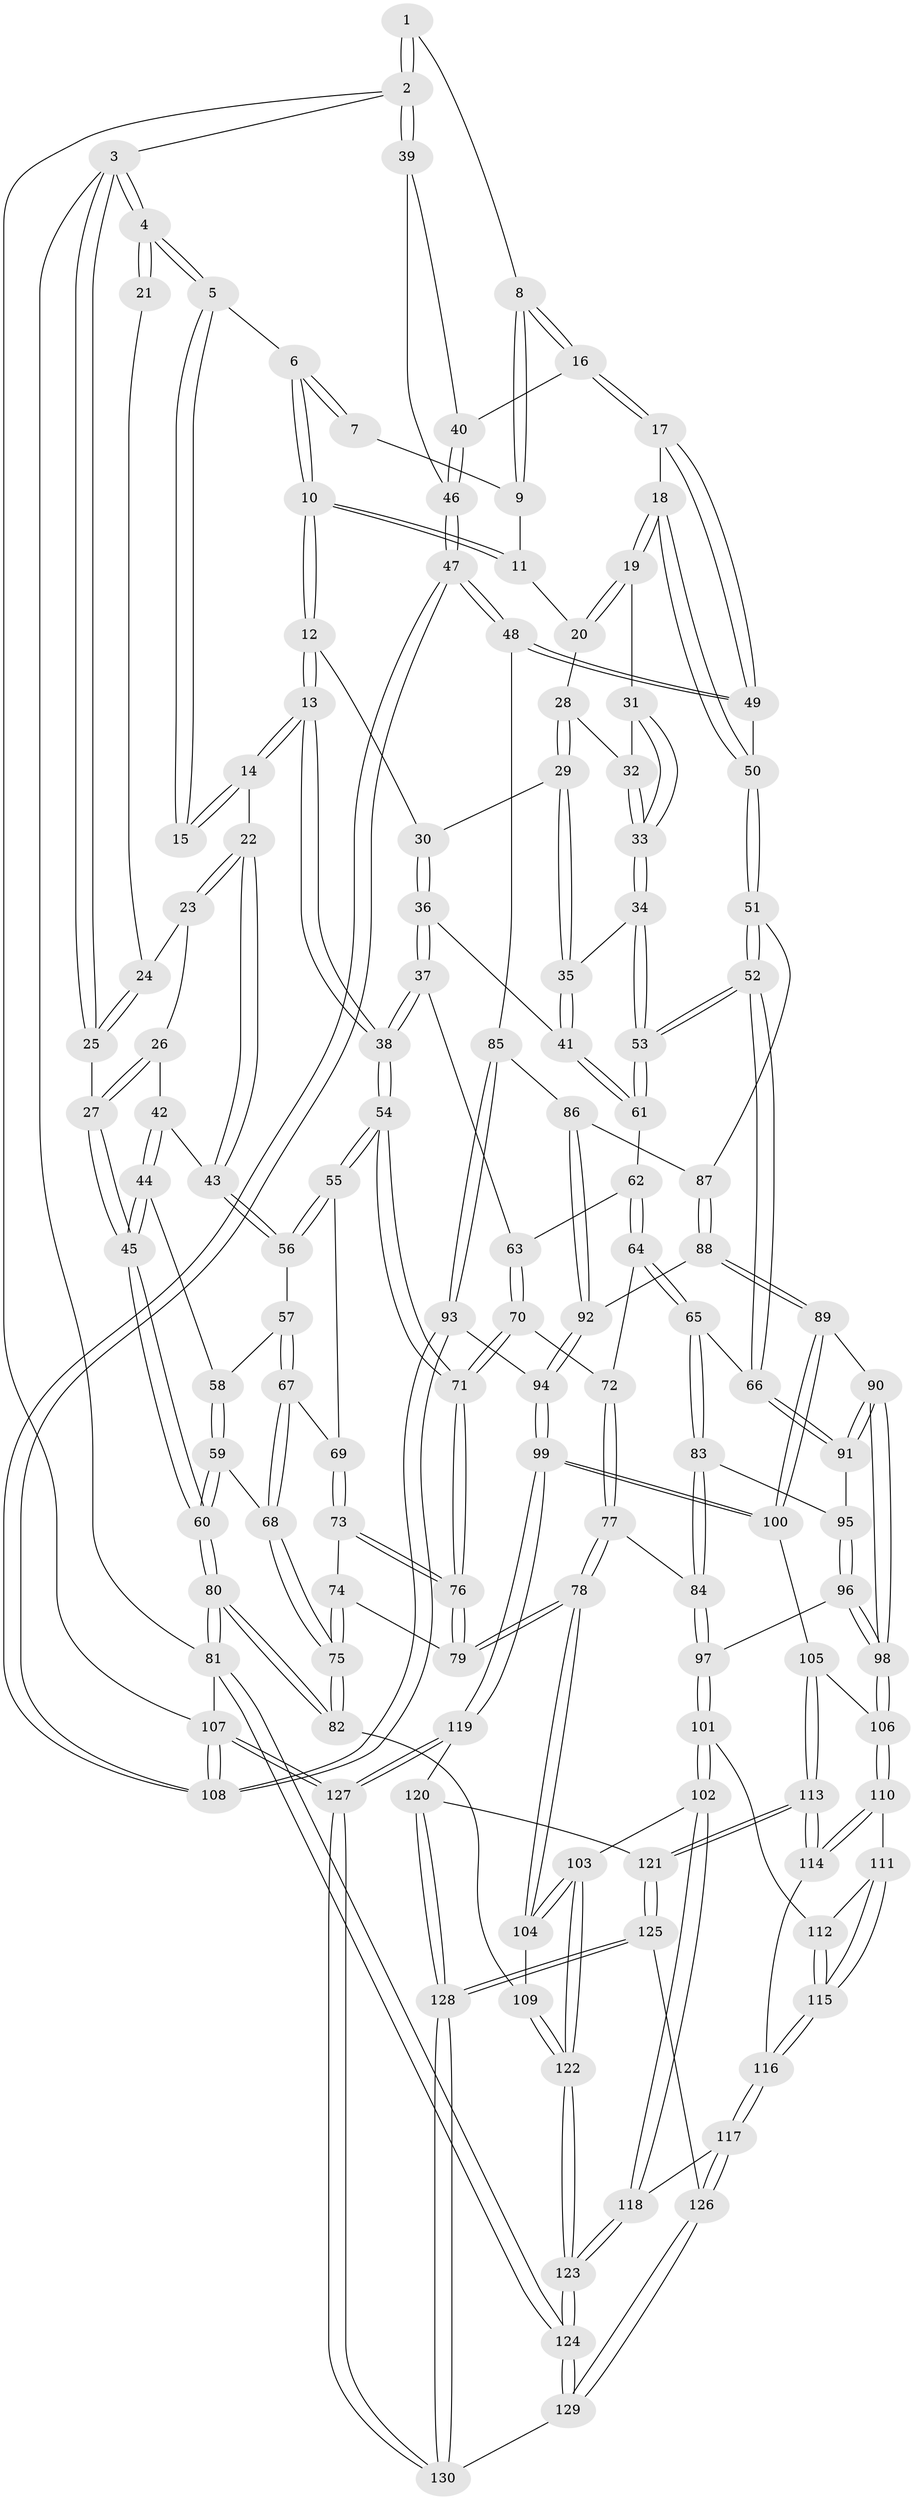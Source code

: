 // coarse degree distribution, {2: 0.01282051282051282, 4: 0.19230769230769232, 3: 0.16666666666666666, 5: 0.46153846153846156, 8: 0.02564102564102564, 6: 0.1282051282051282, 7: 0.01282051282051282}
// Generated by graph-tools (version 1.1) at 2025/05/03/04/25 22:05:10]
// undirected, 130 vertices, 322 edges
graph export_dot {
graph [start="1"]
  node [color=gray90,style=filled];
  1 [pos="+1+0"];
  2 [pos="+1+0"];
  3 [pos="+0+0"];
  4 [pos="+0+0"];
  5 [pos="+0.20920280374989916+0"];
  6 [pos="+0.3811768300682486+0"];
  7 [pos="+0.7546594159570755+0"];
  8 [pos="+0.839297088402858+0.1660745646521576"];
  9 [pos="+0.7094770344098691+0.025984679698760123"];
  10 [pos="+0.46189521858973936+0.09846639549637948"];
  11 [pos="+0.6722212738220785+0.07228044272379473"];
  12 [pos="+0.46170737838969306+0.10272736467483674"];
  13 [pos="+0.33609689942925264+0.24699694670051373"];
  14 [pos="+0.19759633760822767+0.18997600001716997"];
  15 [pos="+0.16450650622619753+0.0804393298393728"];
  16 [pos="+0.8416822968898114+0.18716645979914012"];
  17 [pos="+0.8416430343816356+0.18722144910034963"];
  18 [pos="+0.8204081077657311+0.20576507862309862"];
  19 [pos="+0.7705391351183132+0.2104647083659509"];
  20 [pos="+0.6857927770272364+0.17655749140004537"];
  21 [pos="+0.06310496491838505+0.12690542159192328"];
  22 [pos="+0.1625613078428342+0.2273882935537378"];
  23 [pos="+0.0471207118541828+0.19983334440680833"];
  24 [pos="+0.005364827127131004+0.16239618874412576"];
  25 [pos="+0+0.1888183273358798"];
  26 [pos="+0.051482889566226986+0.26783771989419963"];
  27 [pos="+0+0.2219656694384693"];
  28 [pos="+0.643672104806314+0.1940160390391166"];
  29 [pos="+0.5801534262641443+0.2080874987369737"];
  30 [pos="+0.4760892728496949+0.11882965371244197"];
  31 [pos="+0.7135794728057787+0.2777646471514131"];
  32 [pos="+0.6613102002248797+0.2393113442118242"];
  33 [pos="+0.6841767632399599+0.3147991641768183"];
  34 [pos="+0.6704724375361334+0.3391373490807918"];
  35 [pos="+0.5833832377400454+0.254781416315686"];
  36 [pos="+0.4992534906750964+0.3465287383907942"];
  37 [pos="+0.41334527845861474+0.35923189925264487"];
  38 [pos="+0.35158295983864246+0.3519603897313656"];
  39 [pos="+1+0"];
  40 [pos="+0.9050944430424067+0.18426462087131792"];
  41 [pos="+0.51054676026718+0.34776008018013616"];
  42 [pos="+0.05346663858356962+0.2690635554106627"];
  43 [pos="+0.13941082347605294+0.2702592474489216"];
  44 [pos="+0.0321417444262399+0.34806241911591046"];
  45 [pos="+0+0.37493141445761796"];
  46 [pos="+1+0.41080985778763257"];
  47 [pos="+1+0.46116523671082577"];
  48 [pos="+1+0.45811196037451724"];
  49 [pos="+1+0.4190015473263195"];
  50 [pos="+0.8221860086579256+0.38555106032583"];
  51 [pos="+0.7255674518783148+0.45053317322896663"];
  52 [pos="+0.692813586424965+0.4488978170007336"];
  53 [pos="+0.6807878083266408+0.4271739859364835"];
  54 [pos="+0.31923973226294394+0.4032660246890404"];
  55 [pos="+0.30443249443624687+0.4040390196573308"];
  56 [pos="+0.13906329906449402+0.34698265594887123"];
  57 [pos="+0.11666998220978196+0.3686482522733323"];
  58 [pos="+0.0634492779875656+0.3588781312016918"];
  59 [pos="+0.011496104331306399+0.4565914617113692"];
  60 [pos="+0+0.39793969887711744"];
  61 [pos="+0.5117437758361556+0.3488996003951018"];
  62 [pos="+0.5190245182216374+0.41824680202446707"];
  63 [pos="+0.47571488467209994+0.44783925077736814"];
  64 [pos="+0.552474984259032+0.5006938310343652"];
  65 [pos="+0.5660525749065811+0.5074314810428074"];
  66 [pos="+0.6320606572814483+0.5152506524876314"];
  67 [pos="+0.1069167287344239+0.4446032898893848"];
  68 [pos="+0.07748615536187588+0.48073964417340664"];
  69 [pos="+0.1965805302503762+0.4666653584784621"];
  70 [pos="+0.4876952535383594+0.4802315599933872"];
  71 [pos="+0.33383789093035865+0.46971248118131953"];
  72 [pos="+0.49978190230658964+0.4917184540841912"];
  73 [pos="+0.18627417708116809+0.5250468891452194"];
  74 [pos="+0.1080360783970822+0.5894414020520246"];
  75 [pos="+0.09457918792146323+0.5960810038183604"];
  76 [pos="+0.33845222834011657+0.5676498091615154"];
  77 [pos="+0.38610203099881485+0.5856719306789492"];
  78 [pos="+0.34692037296545414+0.5895066752612788"];
  79 [pos="+0.3408111146382859+0.5765802190129606"];
  80 [pos="+0+0.6823260904772683"];
  81 [pos="+0+1"];
  82 [pos="+0.059640558736209354+0.6762324791947657"];
  83 [pos="+0.4743831046710577+0.5933765357851255"];
  84 [pos="+0.45014074243611873+0.5975404336948779"];
  85 [pos="+0.9111214692014311+0.5470406611895182"];
  86 [pos="+0.8625341214795713+0.5540355686751675"];
  87 [pos="+0.7503436340650123+0.4801084399791707"];
  88 [pos="+0.7708298275051975+0.6217742115548717"];
  89 [pos="+0.7523862247745845+0.6429318451106953"];
  90 [pos="+0.6417270043383069+0.6015395978005954"];
  91 [pos="+0.6305799650952623+0.5578825356738683"];
  92 [pos="+0.8356298339805116+0.6171164868232042"];
  93 [pos="+0.8930349786413306+0.7505651098436513"];
  94 [pos="+0.8914872784589166+0.7509747994372304"];
  95 [pos="+0.5294746579567688+0.6198751117308441"];
  96 [pos="+0.5284159349596423+0.6757032214106575"];
  97 [pos="+0.5080897595328447+0.6922529881249153"];
  98 [pos="+0.6279527226935225+0.6718943186109371"];
  99 [pos="+0.8085713487587136+0.8081439497010459"];
  100 [pos="+0.7655965669765366+0.7441986593998994"];
  101 [pos="+0.49911153548317067+0.7099180142687097"];
  102 [pos="+0.383701922919142+0.7617268350566232"];
  103 [pos="+0.36197720625095375+0.7487565249782702"];
  104 [pos="+0.33911299853774046+0.6263862596336196"];
  105 [pos="+0.6409087752433602+0.6846600918466518"];
  106 [pos="+0.6287634821804462+0.6746571049946749"];
  107 [pos="+1+1"];
  108 [pos="+1+0.7127036908796126"];
  109 [pos="+0.07827915359946525+0.6925532990451889"];
  110 [pos="+0.5977483867260723+0.7323013001207934"];
  111 [pos="+0.5955344897175385+0.7330957325986797"];
  112 [pos="+0.5163122798611439+0.7240320881283718"];
  113 [pos="+0.6653976771325638+0.8186973766862821"];
  114 [pos="+0.6208485357630286+0.7905067767642078"];
  115 [pos="+0.5465126181088559+0.7836088565709832"];
  116 [pos="+0.5454580578194896+0.8058404680600738"];
  117 [pos="+0.49275594355277264+0.8882208154918372"];
  118 [pos="+0.4370997738424473+0.8491450763978846"];
  119 [pos="+0.7910270371408452+0.8488552615022281"];
  120 [pos="+0.7131119177607772+0.8653092599370684"];
  121 [pos="+0.711417802213539+0.8649319320078228"];
  122 [pos="+0.17297881339496188+0.8520140023874431"];
  123 [pos="+0.14085042119602875+1"];
  124 [pos="+0.08905793625914232+1"];
  125 [pos="+0.5349502302493964+0.9040776075370994"];
  126 [pos="+0.5005367659314128+0.9010050913995092"];
  127 [pos="+1+1"];
  128 [pos="+0.6495296540228849+1"];
  129 [pos="+0.4216883669416157+1"];
  130 [pos="+0.6539334375537822+1"];
  1 -- 2;
  1 -- 2;
  1 -- 8;
  2 -- 3;
  2 -- 39;
  2 -- 39;
  2 -- 107;
  3 -- 4;
  3 -- 4;
  3 -- 25;
  3 -- 25;
  3 -- 81;
  4 -- 5;
  4 -- 5;
  4 -- 21;
  4 -- 21;
  5 -- 6;
  5 -- 15;
  5 -- 15;
  6 -- 7;
  6 -- 7;
  6 -- 10;
  6 -- 10;
  7 -- 9;
  8 -- 9;
  8 -- 9;
  8 -- 16;
  8 -- 16;
  9 -- 11;
  10 -- 11;
  10 -- 11;
  10 -- 12;
  10 -- 12;
  11 -- 20;
  12 -- 13;
  12 -- 13;
  12 -- 30;
  13 -- 14;
  13 -- 14;
  13 -- 38;
  13 -- 38;
  14 -- 15;
  14 -- 15;
  14 -- 22;
  16 -- 17;
  16 -- 17;
  16 -- 40;
  17 -- 18;
  17 -- 49;
  17 -- 49;
  18 -- 19;
  18 -- 19;
  18 -- 50;
  18 -- 50;
  19 -- 20;
  19 -- 20;
  19 -- 31;
  20 -- 28;
  21 -- 24;
  22 -- 23;
  22 -- 23;
  22 -- 43;
  22 -- 43;
  23 -- 24;
  23 -- 26;
  24 -- 25;
  24 -- 25;
  25 -- 27;
  26 -- 27;
  26 -- 27;
  26 -- 42;
  27 -- 45;
  27 -- 45;
  28 -- 29;
  28 -- 29;
  28 -- 32;
  29 -- 30;
  29 -- 35;
  29 -- 35;
  30 -- 36;
  30 -- 36;
  31 -- 32;
  31 -- 33;
  31 -- 33;
  32 -- 33;
  32 -- 33;
  33 -- 34;
  33 -- 34;
  34 -- 35;
  34 -- 53;
  34 -- 53;
  35 -- 41;
  35 -- 41;
  36 -- 37;
  36 -- 37;
  36 -- 41;
  37 -- 38;
  37 -- 38;
  37 -- 63;
  38 -- 54;
  38 -- 54;
  39 -- 40;
  39 -- 46;
  40 -- 46;
  40 -- 46;
  41 -- 61;
  41 -- 61;
  42 -- 43;
  42 -- 44;
  42 -- 44;
  43 -- 56;
  43 -- 56;
  44 -- 45;
  44 -- 45;
  44 -- 58;
  45 -- 60;
  45 -- 60;
  46 -- 47;
  46 -- 47;
  47 -- 48;
  47 -- 48;
  47 -- 108;
  47 -- 108;
  48 -- 49;
  48 -- 49;
  48 -- 85;
  49 -- 50;
  50 -- 51;
  50 -- 51;
  51 -- 52;
  51 -- 52;
  51 -- 87;
  52 -- 53;
  52 -- 53;
  52 -- 66;
  52 -- 66;
  53 -- 61;
  53 -- 61;
  54 -- 55;
  54 -- 55;
  54 -- 71;
  54 -- 71;
  55 -- 56;
  55 -- 56;
  55 -- 69;
  56 -- 57;
  57 -- 58;
  57 -- 67;
  57 -- 67;
  58 -- 59;
  58 -- 59;
  59 -- 60;
  59 -- 60;
  59 -- 68;
  60 -- 80;
  60 -- 80;
  61 -- 62;
  62 -- 63;
  62 -- 64;
  62 -- 64;
  63 -- 70;
  63 -- 70;
  64 -- 65;
  64 -- 65;
  64 -- 72;
  65 -- 66;
  65 -- 83;
  65 -- 83;
  66 -- 91;
  66 -- 91;
  67 -- 68;
  67 -- 68;
  67 -- 69;
  68 -- 75;
  68 -- 75;
  69 -- 73;
  69 -- 73;
  70 -- 71;
  70 -- 71;
  70 -- 72;
  71 -- 76;
  71 -- 76;
  72 -- 77;
  72 -- 77;
  73 -- 74;
  73 -- 76;
  73 -- 76;
  74 -- 75;
  74 -- 75;
  74 -- 79;
  75 -- 82;
  75 -- 82;
  76 -- 79;
  76 -- 79;
  77 -- 78;
  77 -- 78;
  77 -- 84;
  78 -- 79;
  78 -- 79;
  78 -- 104;
  78 -- 104;
  80 -- 81;
  80 -- 81;
  80 -- 82;
  80 -- 82;
  81 -- 124;
  81 -- 124;
  81 -- 107;
  82 -- 109;
  83 -- 84;
  83 -- 84;
  83 -- 95;
  84 -- 97;
  84 -- 97;
  85 -- 86;
  85 -- 93;
  85 -- 93;
  86 -- 87;
  86 -- 92;
  86 -- 92;
  87 -- 88;
  87 -- 88;
  88 -- 89;
  88 -- 89;
  88 -- 92;
  89 -- 90;
  89 -- 100;
  89 -- 100;
  90 -- 91;
  90 -- 91;
  90 -- 98;
  90 -- 98;
  91 -- 95;
  92 -- 94;
  92 -- 94;
  93 -- 94;
  93 -- 108;
  93 -- 108;
  94 -- 99;
  94 -- 99;
  95 -- 96;
  95 -- 96;
  96 -- 97;
  96 -- 98;
  96 -- 98;
  97 -- 101;
  97 -- 101;
  98 -- 106;
  98 -- 106;
  99 -- 100;
  99 -- 100;
  99 -- 119;
  99 -- 119;
  100 -- 105;
  101 -- 102;
  101 -- 102;
  101 -- 112;
  102 -- 103;
  102 -- 118;
  102 -- 118;
  103 -- 104;
  103 -- 104;
  103 -- 122;
  103 -- 122;
  104 -- 109;
  105 -- 106;
  105 -- 113;
  105 -- 113;
  106 -- 110;
  106 -- 110;
  107 -- 108;
  107 -- 108;
  107 -- 127;
  107 -- 127;
  109 -- 122;
  109 -- 122;
  110 -- 111;
  110 -- 114;
  110 -- 114;
  111 -- 112;
  111 -- 115;
  111 -- 115;
  112 -- 115;
  112 -- 115;
  113 -- 114;
  113 -- 114;
  113 -- 121;
  113 -- 121;
  114 -- 116;
  115 -- 116;
  115 -- 116;
  116 -- 117;
  116 -- 117;
  117 -- 118;
  117 -- 126;
  117 -- 126;
  118 -- 123;
  118 -- 123;
  119 -- 120;
  119 -- 127;
  119 -- 127;
  120 -- 121;
  120 -- 128;
  120 -- 128;
  121 -- 125;
  121 -- 125;
  122 -- 123;
  122 -- 123;
  123 -- 124;
  123 -- 124;
  124 -- 129;
  124 -- 129;
  125 -- 126;
  125 -- 128;
  125 -- 128;
  126 -- 129;
  126 -- 129;
  127 -- 130;
  127 -- 130;
  128 -- 130;
  128 -- 130;
  129 -- 130;
}
